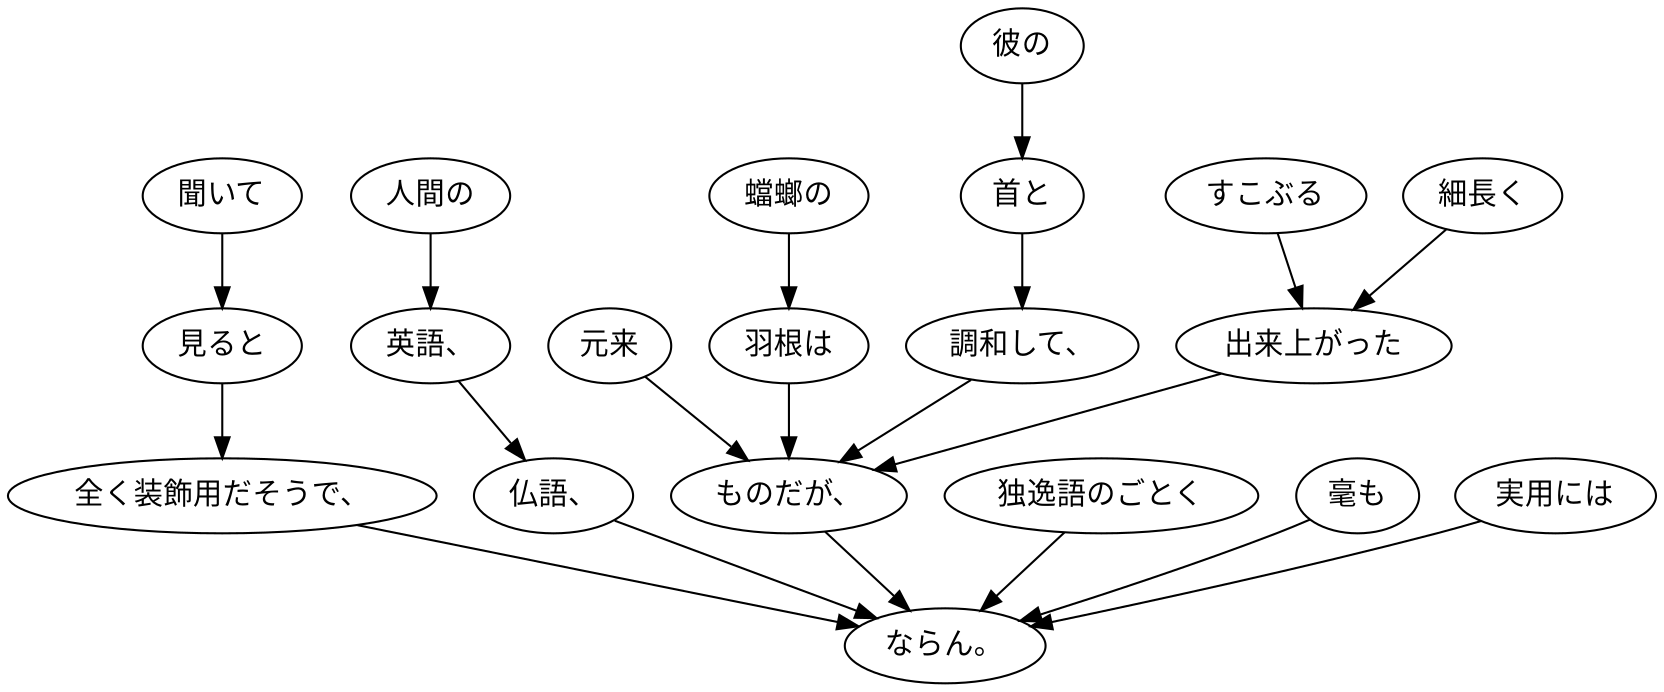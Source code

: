 digraph graph3991 {
	node0 [label="元来"];
	node1 [label="蟷螂の"];
	node2 [label="羽根は"];
	node3 [label="彼の"];
	node4 [label="首と"];
	node5 [label="調和して、"];
	node6 [label="すこぶる"];
	node7 [label="細長く"];
	node8 [label="出来上がった"];
	node9 [label="ものだが、"];
	node10 [label="聞いて"];
	node11 [label="見ると"];
	node12 [label="全く装飾用だそうで、"];
	node13 [label="人間の"];
	node14 [label="英語、"];
	node15 [label="仏語、"];
	node16 [label="独逸語のごとく"];
	node17 [label="毫も"];
	node18 [label="実用には"];
	node19 [label="ならん。"];
	node0 -> node9;
	node1 -> node2;
	node2 -> node9;
	node3 -> node4;
	node4 -> node5;
	node5 -> node9;
	node6 -> node8;
	node7 -> node8;
	node8 -> node9;
	node9 -> node19;
	node10 -> node11;
	node11 -> node12;
	node12 -> node19;
	node13 -> node14;
	node14 -> node15;
	node15 -> node19;
	node16 -> node19;
	node17 -> node19;
	node18 -> node19;
}
